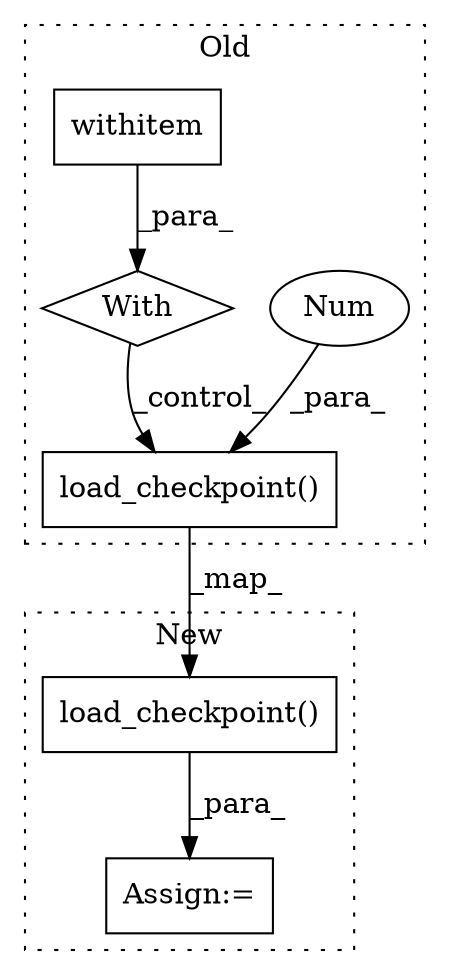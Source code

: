 digraph G {
subgraph cluster0 {
1 [label="load_checkpoint()" a="75" s="3660,3759" l="54,1" shape="box"];
4 [label="Num" a="76" s="3750" l="3" shape="ellipse"];
5 [label="withitem" a="49" s="3572" l="5" shape="box"];
6 [label="With" a="39" s="3567,3577" l="5,83" shape="diamond"];
label = "Old";
style="dotted";
}
subgraph cluster1 {
2 [label="load_checkpoint()" a="75" s="3611,3667" l="33,1" shape="box"];
3 [label="Assign:=" a="68" s="3597" l="14" shape="box"];
label = "New";
style="dotted";
}
1 -> 2 [label="_map_"];
2 -> 3 [label="_para_"];
4 -> 1 [label="_para_"];
5 -> 6 [label="_para_"];
6 -> 1 [label="_control_"];
}
